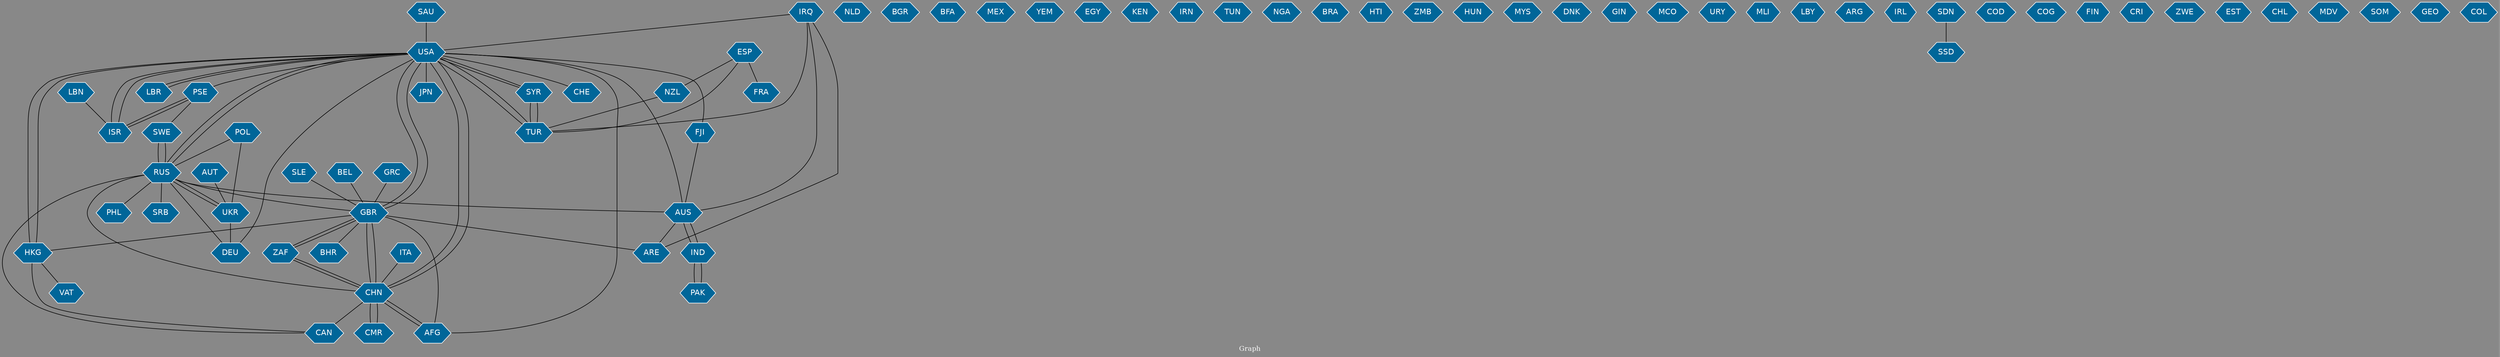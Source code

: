 // Countries together in item graph
graph {
	graph [bgcolor="#888888" fontcolor=white fontsize=12 label="Graph" outputorder=edgesfirst overlap=prism]
	node [color=white fillcolor="#006699" fontcolor=white fontname=Helvetica shape=hexagon style=filled]
	edge [arrowhead=open color=black fontcolor=white fontname=Courier fontsize=12]
		USA [label=USA]
		NLD [label=NLD]
		PSE [label=PSE]
		BGR [label=BGR]
		ITA [label=ITA]
		SYR [label=SYR]
		RUS [label=RUS]
		SRB [label=SRB]
		UKR [label=UKR]
		IRQ [label=IRQ]
		GBR [label=GBR]
		LBR [label=LBR]
		ISR [label=ISR]
		ESP [label=ESP]
		CAN [label=CAN]
		BFA [label=BFA]
		MEX [label=MEX]
		POL [label=POL]
		SWE [label=SWE]
		YEM [label=YEM]
		TUR [label=TUR]
		EGY [label=EGY]
		JPN [label=JPN]
		KEN [label=KEN]
		AUS [label=AUS]
		ZAF [label=ZAF]
		ARE [label=ARE]
		DEU [label=DEU]
		IRN [label=IRN]
		FRA [label=FRA]
		TUN [label=TUN]
		NGA [label=NGA]
		BRA [label=BRA]
		CHN [label=CHN]
		AUT [label=AUT]
		SLE [label=SLE]
		HTI [label=HTI]
		VAT [label=VAT]
		SAU [label=SAU]
		HKG [label=HKG]
		NZL [label=NZL]
		FJI [label=FJI]
		ZMB [label=ZMB]
		HUN [label=HUN]
		MYS [label=MYS]
		DNK [label=DNK]
		IND [label=IND]
		PAK [label=PAK]
		GIN [label=GIN]
		MCO [label=MCO]
		AFG [label=AFG]
		URY [label=URY]
		MLI [label=MLI]
		LBY [label=LBY]
		CMR [label=CMR]
		ARG [label=ARG]
		IRL [label=IRL]
		CHE [label=CHE]
		SDN [label=SDN]
		SSD [label=SSD]
		PHL [label=PHL]
		COD [label=COD]
		COG [label=COG]
		FIN [label=FIN]
		CRI [label=CRI]
		ZWE [label=ZWE]
		LBN [label=LBN]
		BHR [label=BHR]
		BEL [label=BEL]
		EST [label=EST]
		CHL [label=CHL]
		MDV [label=MDV]
		SOM [label=SOM]
		GEO [label=GEO]
		COL [label=COL]
		GRC [label=GRC]
			HKG -- USA [weight=3]
			PSE -- SWE [weight=1]
			USA -- ISR [weight=1]
			USA -- AUS [weight=2]
			SYR -- USA [weight=3]
			UKR -- DEU [weight=2]
			USA -- HKG [weight=5]
			ISR -- PSE [weight=1]
			GBR -- ARE [weight=1]
			UKR -- RUS [weight=3]
			IND -- PAK [weight=1]
			AFG -- CHN [weight=1]
			CHN -- USA [weight=4]
			USA -- LBR [weight=1]
			GBR -- BHR [weight=1]
			USA -- FJI [weight=1]
			ESP -- TUR [weight=1]
			SLE -- GBR [weight=1]
			IRQ -- AUS [weight=1]
			CHN -- GBR [weight=3]
			BEL -- GBR [weight=1]
			IRQ -- USA [weight=1]
			GBR -- CHN [weight=2]
			ESP -- FRA [weight=2]
			TUR -- SYR [weight=1]
			LBN -- ISR [weight=1]
			HKG -- VAT [weight=1]
			USA -- PSE [weight=1]
			CHN -- CMR [weight=2]
			SWE -- RUS [weight=2]
			GBR -- AFG [weight=1]
			CHN -- ZAF [weight=1]
			GBR -- HKG [weight=1]
			SYR -- TUR [weight=5]
			USA -- CHE [weight=1]
			CHN -- CAN [weight=3]
			CMR -- CHN [weight=1]
			RUS -- CAN [weight=1]
			AUS -- ARE [weight=1]
			NZL -- TUR [weight=1]
			USA -- SYR [weight=1]
			ZAF -- CHN [weight=2]
			AUS -- IND [weight=1]
			USA -- JPN [weight=1]
			IND -- AUS [weight=1]
			FJI -- AUS [weight=1]
			IRQ -- ARE [weight=1]
			CHN -- RUS [weight=1]
			USA -- TUR [weight=1]
			RUS -- USA [weight=1]
			GRC -- GBR [weight=1]
			ZAF -- GBR [weight=1]
			RUS -- DEU [weight=2]
			USA -- RUS [weight=1]
			ESP -- NZL [weight=1]
			LBR -- USA [weight=1]
			PSE -- ISR [weight=1]
			RUS -- GBR [weight=1]
			PAK -- IND [weight=1]
			RUS -- PHL [weight=1]
			ISR -- USA [weight=1]
			AUT -- UKR [weight=1]
			SDN -- SSD [weight=1]
			USA -- CHN [weight=4]
			CHN -- AFG [weight=1]
			POL -- UKR [weight=1]
			POL -- RUS [weight=1]
			RUS -- UKR [weight=9]
			RUS -- AUS [weight=1]
			TUR -- USA [weight=2]
			RUS -- SRB [weight=1]
			RUS -- SWE [weight=1]
			HKG -- CAN [weight=1]
			IRQ -- TUR [weight=1]
			USA -- GBR [weight=2]
			GBR -- USA [weight=3]
			USA -- DEU [weight=1]
			GBR -- ZAF [weight=1]
			ITA -- CHN [weight=1]
			AFG -- USA [weight=1]
			SAU -- USA [weight=1]
}